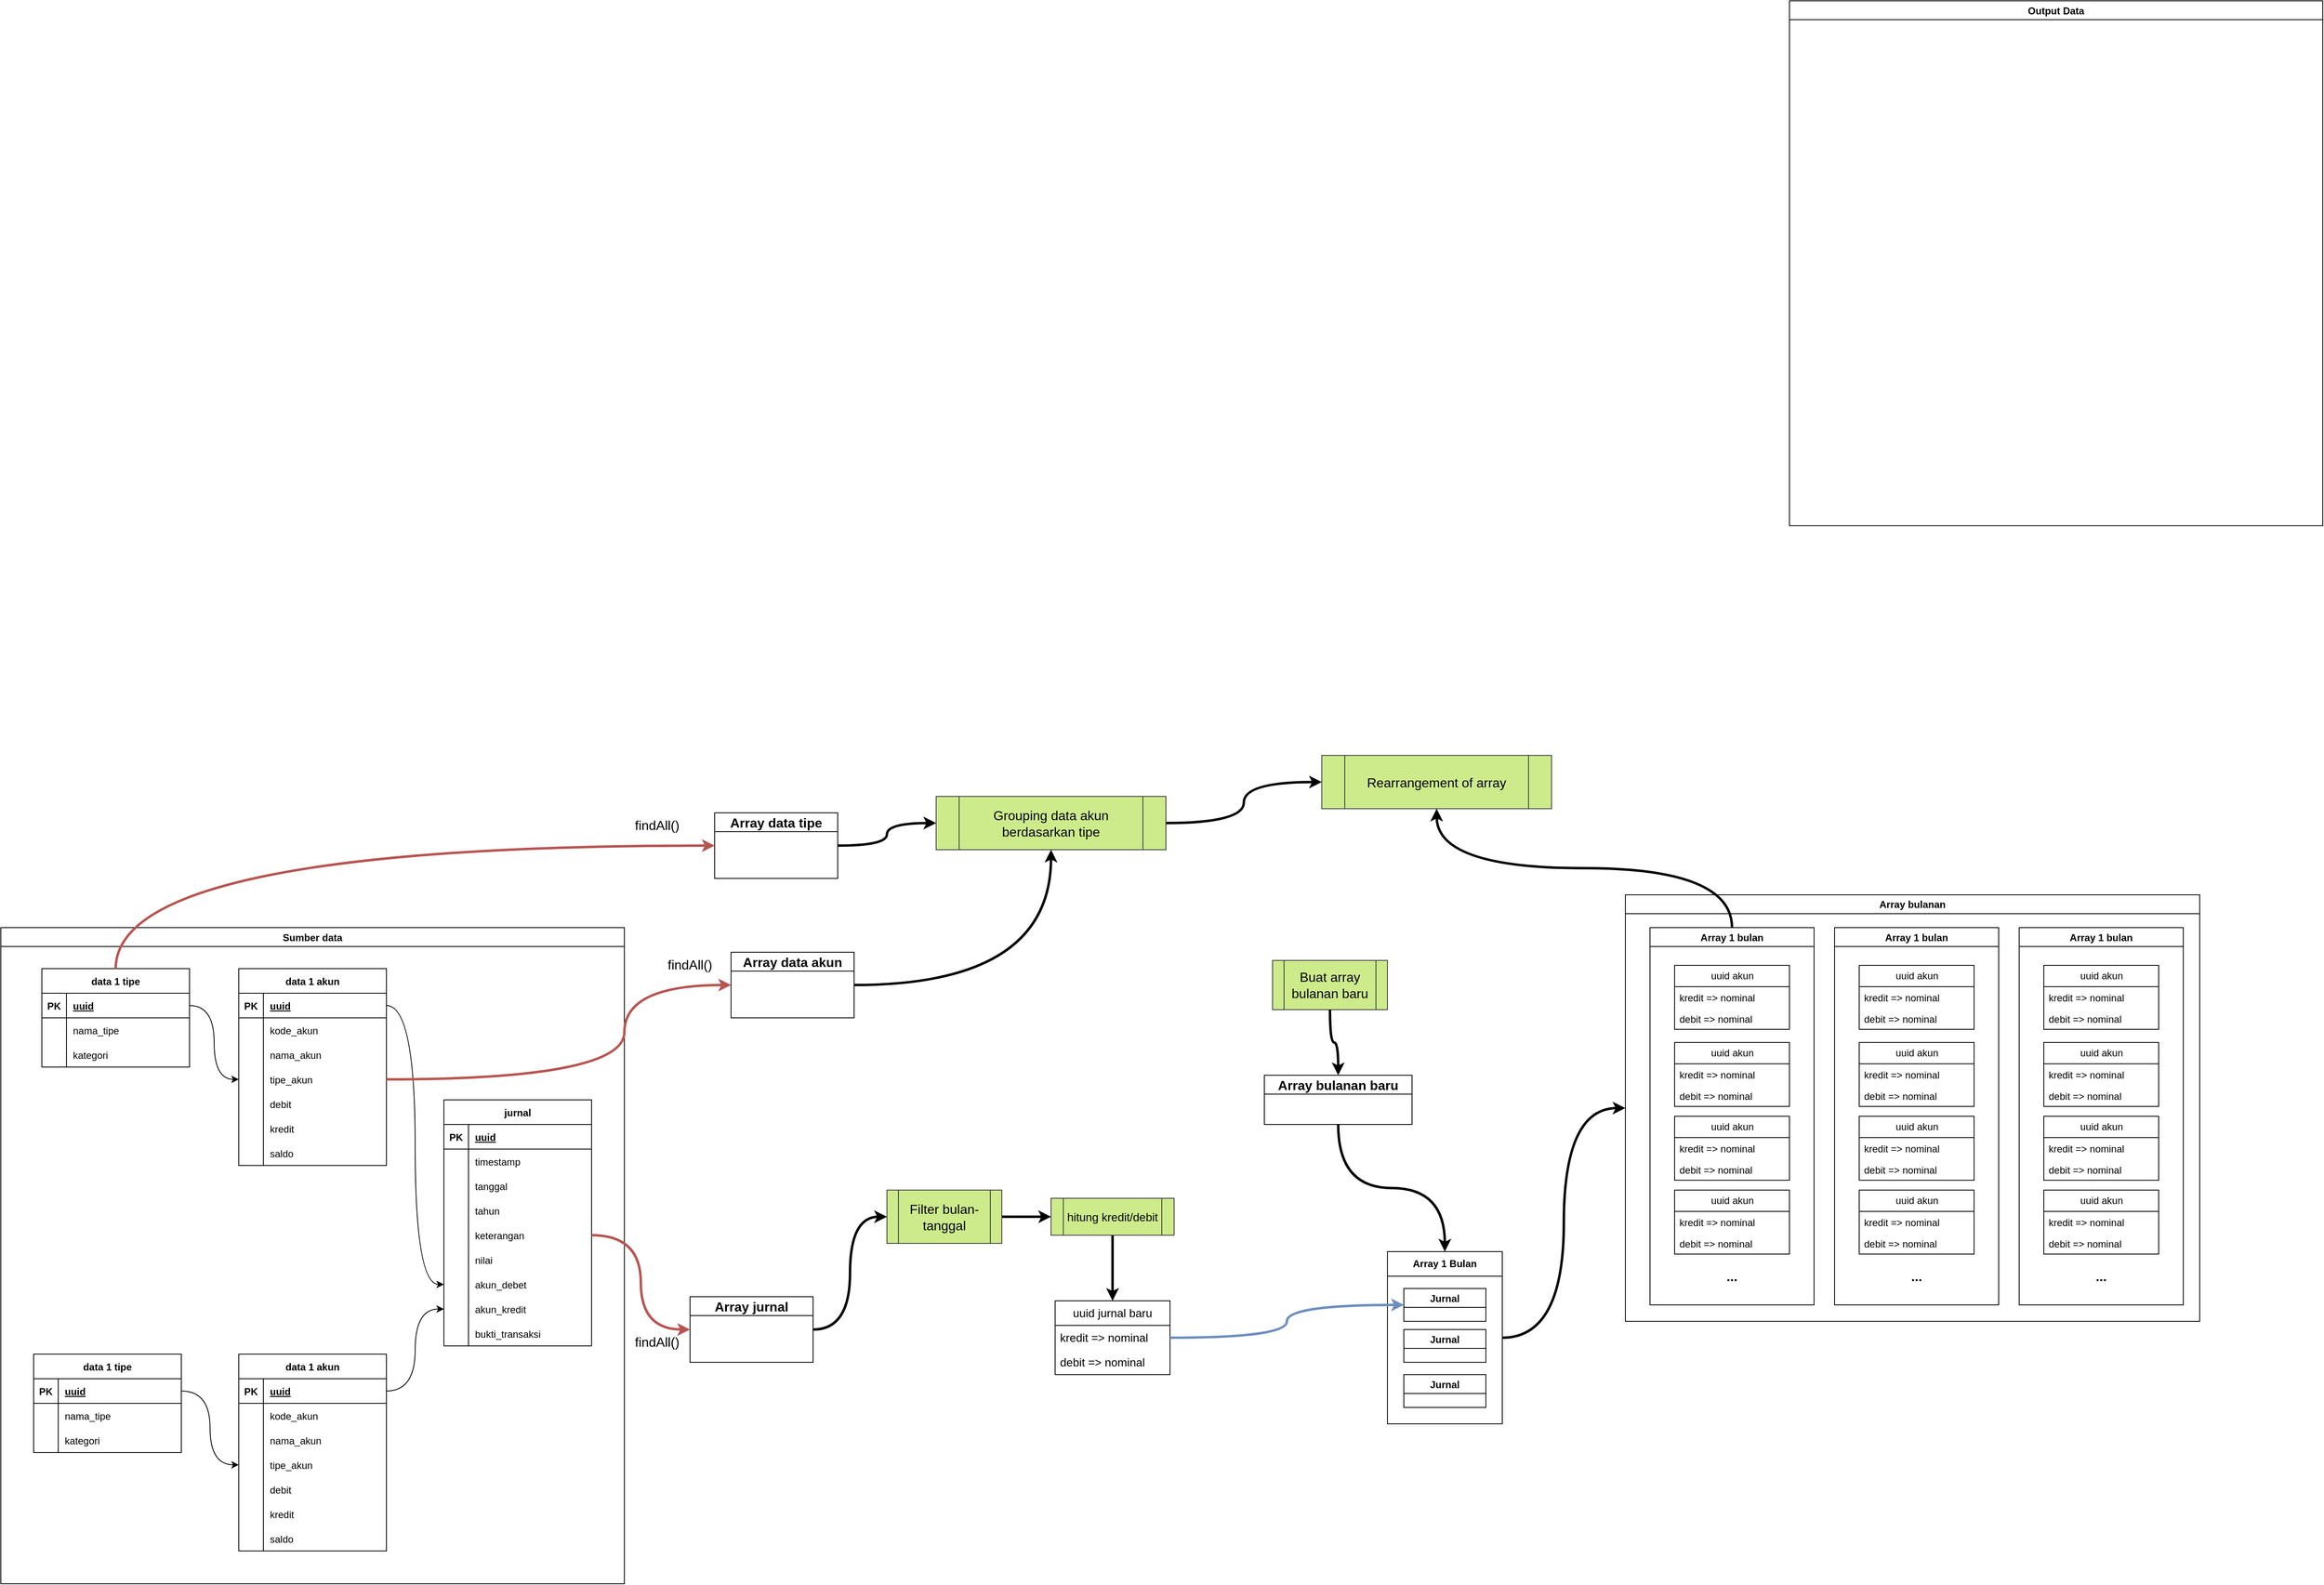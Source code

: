 <mxfile version="20.8.10" type="device"><diagram name="Page-1" id="9f46799a-70d6-7492-0946-bef42562c5a5"><mxGraphModel dx="2273" dy="2493" grid="1" gridSize="10" guides="1" tooltips="1" connect="1" arrows="1" fold="1" page="1" pageScale="1" pageWidth="1100" pageHeight="850" background="none" math="0" shadow="0"><root><mxCell id="0"/><mxCell id="1" parent="0"/><mxCell id="qWIvvmxzfyNrBOVGK8UX-236" value="Array 1 bulan" style="swimlane;" parent="1" vertex="1"><mxGeometry x="1050" y="-420" width="200" height="460" as="geometry"/></mxCell><mxCell id="qWIvvmxzfyNrBOVGK8UX-232" value="uuid akun" style="swimlane;fontStyle=0;childLayout=stackLayout;horizontal=1;startSize=26;fillColor=none;horizontalStack=0;resizeParent=1;resizeParentMax=0;resizeLast=0;collapsible=1;marginBottom=0;html=1;" parent="qWIvvmxzfyNrBOVGK8UX-236" vertex="1"><mxGeometry x="30" y="46" width="140" height="78" as="geometry"/></mxCell><mxCell id="qWIvvmxzfyNrBOVGK8UX-233" value="kredit =&amp;gt; nominal" style="text;strokeColor=none;fillColor=none;align=left;verticalAlign=top;spacingLeft=4;spacingRight=4;overflow=hidden;rotatable=0;points=[[0,0.5],[1,0.5]];portConstraint=eastwest;whiteSpace=wrap;html=1;" parent="qWIvvmxzfyNrBOVGK8UX-232" vertex="1"><mxGeometry y="26" width="140" height="26" as="geometry"/></mxCell><mxCell id="qWIvvmxzfyNrBOVGK8UX-234" value="debit =&amp;gt; nominal" style="text;strokeColor=none;fillColor=none;align=left;verticalAlign=top;spacingLeft=4;spacingRight=4;overflow=hidden;rotatable=0;points=[[0,0.5],[1,0.5]];portConstraint=eastwest;whiteSpace=wrap;html=1;" parent="qWIvvmxzfyNrBOVGK8UX-232" vertex="1"><mxGeometry y="52" width="140" height="26" as="geometry"/></mxCell><mxCell id="qWIvvmxzfyNrBOVGK8UX-237" value="uuid akun" style="swimlane;fontStyle=0;childLayout=stackLayout;horizontal=1;startSize=26;fillColor=none;horizontalStack=0;resizeParent=1;resizeParentMax=0;resizeLast=0;collapsible=1;marginBottom=0;html=1;" parent="qWIvvmxzfyNrBOVGK8UX-236" vertex="1"><mxGeometry x="30" y="140" width="140" height="78" as="geometry"/></mxCell><mxCell id="qWIvvmxzfyNrBOVGK8UX-238" value="kredit =&amp;gt; nominal" style="text;strokeColor=none;fillColor=none;align=left;verticalAlign=top;spacingLeft=4;spacingRight=4;overflow=hidden;rotatable=0;points=[[0,0.5],[1,0.5]];portConstraint=eastwest;whiteSpace=wrap;html=1;" parent="qWIvvmxzfyNrBOVGK8UX-237" vertex="1"><mxGeometry y="26" width="140" height="26" as="geometry"/></mxCell><mxCell id="qWIvvmxzfyNrBOVGK8UX-239" value="debit =&amp;gt; nominal" style="text;strokeColor=none;fillColor=none;align=left;verticalAlign=top;spacingLeft=4;spacingRight=4;overflow=hidden;rotatable=0;points=[[0,0.5],[1,0.5]];portConstraint=eastwest;whiteSpace=wrap;html=1;" parent="qWIvvmxzfyNrBOVGK8UX-237" vertex="1"><mxGeometry y="52" width="140" height="26" as="geometry"/></mxCell><mxCell id="qWIvvmxzfyNrBOVGK8UX-240" value="uuid akun" style="swimlane;fontStyle=0;childLayout=stackLayout;horizontal=1;startSize=26;fillColor=none;horizontalStack=0;resizeParent=1;resizeParentMax=0;resizeLast=0;collapsible=1;marginBottom=0;html=1;" parent="qWIvvmxzfyNrBOVGK8UX-236" vertex="1"><mxGeometry x="30" y="230" width="140" height="78" as="geometry"/></mxCell><mxCell id="qWIvvmxzfyNrBOVGK8UX-241" value="kredit =&amp;gt; nominal" style="text;strokeColor=none;fillColor=none;align=left;verticalAlign=top;spacingLeft=4;spacingRight=4;overflow=hidden;rotatable=0;points=[[0,0.5],[1,0.5]];portConstraint=eastwest;whiteSpace=wrap;html=1;" parent="qWIvvmxzfyNrBOVGK8UX-240" vertex="1"><mxGeometry y="26" width="140" height="26" as="geometry"/></mxCell><mxCell id="qWIvvmxzfyNrBOVGK8UX-242" value="debit =&amp;gt; nominal" style="text;strokeColor=none;fillColor=none;align=left;verticalAlign=top;spacingLeft=4;spacingRight=4;overflow=hidden;rotatable=0;points=[[0,0.5],[1,0.5]];portConstraint=eastwest;whiteSpace=wrap;html=1;" parent="qWIvvmxzfyNrBOVGK8UX-240" vertex="1"><mxGeometry y="52" width="140" height="26" as="geometry"/></mxCell><mxCell id="qWIvvmxzfyNrBOVGK8UX-243" value="uuid akun" style="swimlane;fontStyle=0;childLayout=stackLayout;horizontal=1;startSize=26;fillColor=none;horizontalStack=0;resizeParent=1;resizeParentMax=0;resizeLast=0;collapsible=1;marginBottom=0;html=1;" parent="qWIvvmxzfyNrBOVGK8UX-236" vertex="1"><mxGeometry x="30" y="320" width="140" height="78" as="geometry"/></mxCell><mxCell id="qWIvvmxzfyNrBOVGK8UX-244" value="kredit =&amp;gt; nominal" style="text;strokeColor=none;fillColor=none;align=left;verticalAlign=top;spacingLeft=4;spacingRight=4;overflow=hidden;rotatable=0;points=[[0,0.5],[1,0.5]];portConstraint=eastwest;whiteSpace=wrap;html=1;" parent="qWIvvmxzfyNrBOVGK8UX-243" vertex="1"><mxGeometry y="26" width="140" height="26" as="geometry"/></mxCell><mxCell id="qWIvvmxzfyNrBOVGK8UX-245" value="debit =&amp;gt; nominal" style="text;strokeColor=none;fillColor=none;align=left;verticalAlign=top;spacingLeft=4;spacingRight=4;overflow=hidden;rotatable=0;points=[[0,0.5],[1,0.5]];portConstraint=eastwest;whiteSpace=wrap;html=1;" parent="qWIvvmxzfyNrBOVGK8UX-243" vertex="1"><mxGeometry y="52" width="140" height="26" as="geometry"/></mxCell><mxCell id="KUeOn7ZErBru0Qc2MvRN-8" value="..." style="text;html=1;strokeColor=none;fillColor=none;align=center;verticalAlign=middle;whiteSpace=wrap;rounded=0;fontStyle=1;fontSize=16;" parent="qWIvvmxzfyNrBOVGK8UX-236" vertex="1"><mxGeometry x="70" y="410" width="60" height="30" as="geometry"/></mxCell><mxCell id="KUeOn7ZErBru0Qc2MvRN-2" value="Sumber data" style="swimlane;" parent="1" vertex="1"><mxGeometry x="-960" y="-420" width="760" height="800" as="geometry"/></mxCell><mxCell id="qWIvvmxzfyNrBOVGK8UX-8" value="data 1 akun" style="shape=table;startSize=30;container=1;collapsible=1;childLayout=tableLayout;fixedRows=1;rowLines=0;fontStyle=1;align=center;resizeLast=1;" parent="KUeOn7ZErBru0Qc2MvRN-2" vertex="1"><mxGeometry x="290" y="50" width="180" height="240" as="geometry"><mxRectangle x="300" y="40" width="110" height="30" as="alternateBounds"/></mxGeometry></mxCell><mxCell id="qWIvvmxzfyNrBOVGK8UX-9" value="" style="shape=tableRow;horizontal=0;startSize=0;swimlaneHead=0;swimlaneBody=0;fillColor=none;collapsible=0;dropTarget=0;points=[[0,0.5],[1,0.5]];portConstraint=eastwest;top=0;left=0;right=0;bottom=1;" parent="qWIvvmxzfyNrBOVGK8UX-8" vertex="1"><mxGeometry y="30" width="180" height="30" as="geometry"/></mxCell><mxCell id="qWIvvmxzfyNrBOVGK8UX-10" value="PK" style="shape=partialRectangle;connectable=0;fillColor=none;top=0;left=0;bottom=0;right=0;fontStyle=1;overflow=hidden;" parent="qWIvvmxzfyNrBOVGK8UX-9" vertex="1"><mxGeometry width="30" height="30" as="geometry"><mxRectangle width="30" height="30" as="alternateBounds"/></mxGeometry></mxCell><mxCell id="qWIvvmxzfyNrBOVGK8UX-11" value="uuid" style="shape=partialRectangle;connectable=0;fillColor=none;top=0;left=0;bottom=0;right=0;align=left;spacingLeft=6;fontStyle=5;overflow=hidden;" parent="qWIvvmxzfyNrBOVGK8UX-9" vertex="1"><mxGeometry x="30" width="150" height="30" as="geometry"><mxRectangle width="150" height="30" as="alternateBounds"/></mxGeometry></mxCell><mxCell id="qWIvvmxzfyNrBOVGK8UX-12" value="" style="shape=tableRow;horizontal=0;startSize=0;swimlaneHead=0;swimlaneBody=0;fillColor=none;collapsible=0;dropTarget=0;points=[[0,0.5],[1,0.5]];portConstraint=eastwest;top=0;left=0;right=0;bottom=0;" parent="qWIvvmxzfyNrBOVGK8UX-8" vertex="1"><mxGeometry y="60" width="180" height="30" as="geometry"/></mxCell><mxCell id="qWIvvmxzfyNrBOVGK8UX-13" value="" style="shape=partialRectangle;connectable=0;fillColor=none;top=0;left=0;bottom=0;right=0;editable=1;overflow=hidden;" parent="qWIvvmxzfyNrBOVGK8UX-12" vertex="1"><mxGeometry width="30" height="30" as="geometry"><mxRectangle width="30" height="30" as="alternateBounds"/></mxGeometry></mxCell><mxCell id="qWIvvmxzfyNrBOVGK8UX-14" value="kode_akun" style="shape=partialRectangle;connectable=0;fillColor=none;top=0;left=0;bottom=0;right=0;align=left;spacingLeft=6;overflow=hidden;" parent="qWIvvmxzfyNrBOVGK8UX-12" vertex="1"><mxGeometry x="30" width="150" height="30" as="geometry"><mxRectangle width="150" height="30" as="alternateBounds"/></mxGeometry></mxCell><mxCell id="qWIvvmxzfyNrBOVGK8UX-15" value="" style="shape=tableRow;horizontal=0;startSize=0;swimlaneHead=0;swimlaneBody=0;fillColor=none;collapsible=0;dropTarget=0;points=[[0,0.5],[1,0.5]];portConstraint=eastwest;top=0;left=0;right=0;bottom=0;" parent="qWIvvmxzfyNrBOVGK8UX-8" vertex="1"><mxGeometry y="90" width="180" height="30" as="geometry"/></mxCell><mxCell id="qWIvvmxzfyNrBOVGK8UX-16" value="" style="shape=partialRectangle;connectable=0;fillColor=none;top=0;left=0;bottom=0;right=0;editable=1;overflow=hidden;" parent="qWIvvmxzfyNrBOVGK8UX-15" vertex="1"><mxGeometry width="30" height="30" as="geometry"><mxRectangle width="30" height="30" as="alternateBounds"/></mxGeometry></mxCell><mxCell id="qWIvvmxzfyNrBOVGK8UX-17" value="nama_akun" style="shape=partialRectangle;connectable=0;fillColor=none;top=0;left=0;bottom=0;right=0;align=left;spacingLeft=6;overflow=hidden;" parent="qWIvvmxzfyNrBOVGK8UX-15" vertex="1"><mxGeometry x="30" width="150" height="30" as="geometry"><mxRectangle width="150" height="30" as="alternateBounds"/></mxGeometry></mxCell><mxCell id="qWIvvmxzfyNrBOVGK8UX-18" value="" style="shape=tableRow;horizontal=0;startSize=0;swimlaneHead=0;swimlaneBody=0;fillColor=none;collapsible=0;dropTarget=0;points=[[0,0.5],[1,0.5]];portConstraint=eastwest;top=0;left=0;right=0;bottom=0;" parent="qWIvvmxzfyNrBOVGK8UX-8" vertex="1"><mxGeometry y="120" width="180" height="30" as="geometry"/></mxCell><mxCell id="qWIvvmxzfyNrBOVGK8UX-19" value="" style="shape=partialRectangle;connectable=0;fillColor=none;top=0;left=0;bottom=0;right=0;editable=1;overflow=hidden;" parent="qWIvvmxzfyNrBOVGK8UX-18" vertex="1"><mxGeometry width="30" height="30" as="geometry"><mxRectangle width="30" height="30" as="alternateBounds"/></mxGeometry></mxCell><mxCell id="qWIvvmxzfyNrBOVGK8UX-20" value="tipe_akun" style="shape=partialRectangle;connectable=0;fillColor=none;top=0;left=0;bottom=0;right=0;align=left;spacingLeft=6;overflow=hidden;" parent="qWIvvmxzfyNrBOVGK8UX-18" vertex="1"><mxGeometry x="30" width="150" height="30" as="geometry"><mxRectangle width="150" height="30" as="alternateBounds"/></mxGeometry></mxCell><mxCell id="qWIvvmxzfyNrBOVGK8UX-21" style="shape=tableRow;horizontal=0;startSize=0;swimlaneHead=0;swimlaneBody=0;fillColor=none;collapsible=0;dropTarget=0;points=[[0,0.5],[1,0.5]];portConstraint=eastwest;top=0;left=0;right=0;bottom=0;" parent="qWIvvmxzfyNrBOVGK8UX-8" vertex="1"><mxGeometry y="150" width="180" height="30" as="geometry"/></mxCell><mxCell id="qWIvvmxzfyNrBOVGK8UX-22" style="shape=partialRectangle;connectable=0;fillColor=none;top=0;left=0;bottom=0;right=0;editable=1;overflow=hidden;" parent="qWIvvmxzfyNrBOVGK8UX-21" vertex="1"><mxGeometry width="30" height="30" as="geometry"><mxRectangle width="30" height="30" as="alternateBounds"/></mxGeometry></mxCell><mxCell id="qWIvvmxzfyNrBOVGK8UX-23" value="debit" style="shape=partialRectangle;connectable=0;fillColor=none;top=0;left=0;bottom=0;right=0;align=left;spacingLeft=6;overflow=hidden;" parent="qWIvvmxzfyNrBOVGK8UX-21" vertex="1"><mxGeometry x="30" width="150" height="30" as="geometry"><mxRectangle width="150" height="30" as="alternateBounds"/></mxGeometry></mxCell><mxCell id="qWIvvmxzfyNrBOVGK8UX-24" style="shape=tableRow;horizontal=0;startSize=0;swimlaneHead=0;swimlaneBody=0;fillColor=none;collapsible=0;dropTarget=0;points=[[0,0.5],[1,0.5]];portConstraint=eastwest;top=0;left=0;right=0;bottom=0;" parent="qWIvvmxzfyNrBOVGK8UX-8" vertex="1"><mxGeometry y="180" width="180" height="30" as="geometry"/></mxCell><mxCell id="qWIvvmxzfyNrBOVGK8UX-25" style="shape=partialRectangle;connectable=0;fillColor=none;top=0;left=0;bottom=0;right=0;editable=1;overflow=hidden;" parent="qWIvvmxzfyNrBOVGK8UX-24" vertex="1"><mxGeometry width="30" height="30" as="geometry"><mxRectangle width="30" height="30" as="alternateBounds"/></mxGeometry></mxCell><mxCell id="qWIvvmxzfyNrBOVGK8UX-26" value="kredit" style="shape=partialRectangle;connectable=0;fillColor=none;top=0;left=0;bottom=0;right=0;align=left;spacingLeft=6;overflow=hidden;" parent="qWIvvmxzfyNrBOVGK8UX-24" vertex="1"><mxGeometry x="30" width="150" height="30" as="geometry"><mxRectangle width="150" height="30" as="alternateBounds"/></mxGeometry></mxCell><mxCell id="qWIvvmxzfyNrBOVGK8UX-27" style="shape=tableRow;horizontal=0;startSize=0;swimlaneHead=0;swimlaneBody=0;fillColor=none;collapsible=0;dropTarget=0;points=[[0,0.5],[1,0.5]];portConstraint=eastwest;top=0;left=0;right=0;bottom=0;" parent="qWIvvmxzfyNrBOVGK8UX-8" vertex="1"><mxGeometry y="210" width="180" height="30" as="geometry"/></mxCell><mxCell id="qWIvvmxzfyNrBOVGK8UX-28" style="shape=partialRectangle;connectable=0;fillColor=none;top=0;left=0;bottom=0;right=0;editable=1;overflow=hidden;" parent="qWIvvmxzfyNrBOVGK8UX-27" vertex="1"><mxGeometry width="30" height="30" as="geometry"><mxRectangle width="30" height="30" as="alternateBounds"/></mxGeometry></mxCell><mxCell id="qWIvvmxzfyNrBOVGK8UX-29" value="saldo" style="shape=partialRectangle;connectable=0;fillColor=none;top=0;left=0;bottom=0;right=0;align=left;spacingLeft=6;overflow=hidden;" parent="qWIvvmxzfyNrBOVGK8UX-27" vertex="1"><mxGeometry x="30" width="150" height="30" as="geometry"><mxRectangle width="150" height="30" as="alternateBounds"/></mxGeometry></mxCell><mxCell id="qWIvvmxzfyNrBOVGK8UX-59" value="" style="endArrow=classic;html=1;rounded=0;edgeStyle=orthogonalEdgeStyle;exitX=1;exitY=0.5;exitDx=0;exitDy=0;curved=1;" parent="KUeOn7ZErBru0Qc2MvRN-2" source="qWIvvmxzfyNrBOVGK8UX-34" target="qWIvvmxzfyNrBOVGK8UX-18" edge="1"><mxGeometry width="50" height="50" relative="1" as="geometry"><mxPoint x="390" y="190" as="sourcePoint"/><mxPoint x="440" y="140" as="targetPoint"/></mxGeometry></mxCell><mxCell id="qWIvvmxzfyNrBOVGK8UX-88" value="" style="endArrow=classic;html=1;rounded=0;exitX=1;exitY=0.5;exitDx=0;exitDy=0;entryX=0;entryY=0.5;entryDx=0;entryDy=0;edgeStyle=orthogonalEdgeStyle;curved=1;" parent="KUeOn7ZErBru0Qc2MvRN-2" source="qWIvvmxzfyNrBOVGK8UX-9" target="qWIvvmxzfyNrBOVGK8UX-79" edge="1"><mxGeometry width="50" height="50" relative="1" as="geometry"><mxPoint x="390" y="240" as="sourcePoint"/><mxPoint x="440" y="190" as="targetPoint"/></mxGeometry></mxCell><mxCell id="qWIvvmxzfyNrBOVGK8UX-91" value="data 1 akun" style="shape=table;startSize=30;container=1;collapsible=1;childLayout=tableLayout;fixedRows=1;rowLines=0;fontStyle=1;align=center;resizeLast=1;" parent="KUeOn7ZErBru0Qc2MvRN-2" vertex="1"><mxGeometry x="290" y="520" width="180" height="240" as="geometry"><mxRectangle x="300" y="305" width="110" height="30" as="alternateBounds"/></mxGeometry></mxCell><mxCell id="qWIvvmxzfyNrBOVGK8UX-92" value="" style="shape=tableRow;horizontal=0;startSize=0;swimlaneHead=0;swimlaneBody=0;fillColor=none;collapsible=0;dropTarget=0;points=[[0,0.5],[1,0.5]];portConstraint=eastwest;top=0;left=0;right=0;bottom=1;" parent="qWIvvmxzfyNrBOVGK8UX-91" vertex="1"><mxGeometry y="30" width="180" height="30" as="geometry"/></mxCell><mxCell id="qWIvvmxzfyNrBOVGK8UX-93" value="PK" style="shape=partialRectangle;connectable=0;fillColor=none;top=0;left=0;bottom=0;right=0;fontStyle=1;overflow=hidden;" parent="qWIvvmxzfyNrBOVGK8UX-92" vertex="1"><mxGeometry width="30" height="30" as="geometry"><mxRectangle width="30" height="30" as="alternateBounds"/></mxGeometry></mxCell><mxCell id="qWIvvmxzfyNrBOVGK8UX-94" value="uuid" style="shape=partialRectangle;connectable=0;fillColor=none;top=0;left=0;bottom=0;right=0;align=left;spacingLeft=6;fontStyle=5;overflow=hidden;" parent="qWIvvmxzfyNrBOVGK8UX-92" vertex="1"><mxGeometry x="30" width="150" height="30" as="geometry"><mxRectangle width="150" height="30" as="alternateBounds"/></mxGeometry></mxCell><mxCell id="qWIvvmxzfyNrBOVGK8UX-95" value="" style="shape=tableRow;horizontal=0;startSize=0;swimlaneHead=0;swimlaneBody=0;fillColor=none;collapsible=0;dropTarget=0;points=[[0,0.5],[1,0.5]];portConstraint=eastwest;top=0;left=0;right=0;bottom=0;" parent="qWIvvmxzfyNrBOVGK8UX-91" vertex="1"><mxGeometry y="60" width="180" height="30" as="geometry"/></mxCell><mxCell id="qWIvvmxzfyNrBOVGK8UX-96" value="" style="shape=partialRectangle;connectable=0;fillColor=none;top=0;left=0;bottom=0;right=0;editable=1;overflow=hidden;" parent="qWIvvmxzfyNrBOVGK8UX-95" vertex="1"><mxGeometry width="30" height="30" as="geometry"><mxRectangle width="30" height="30" as="alternateBounds"/></mxGeometry></mxCell><mxCell id="qWIvvmxzfyNrBOVGK8UX-97" value="kode_akun" style="shape=partialRectangle;connectable=0;fillColor=none;top=0;left=0;bottom=0;right=0;align=left;spacingLeft=6;overflow=hidden;" parent="qWIvvmxzfyNrBOVGK8UX-95" vertex="1"><mxGeometry x="30" width="150" height="30" as="geometry"><mxRectangle width="150" height="30" as="alternateBounds"/></mxGeometry></mxCell><mxCell id="qWIvvmxzfyNrBOVGK8UX-98" value="" style="shape=tableRow;horizontal=0;startSize=0;swimlaneHead=0;swimlaneBody=0;fillColor=none;collapsible=0;dropTarget=0;points=[[0,0.5],[1,0.5]];portConstraint=eastwest;top=0;left=0;right=0;bottom=0;" parent="qWIvvmxzfyNrBOVGK8UX-91" vertex="1"><mxGeometry y="90" width="180" height="30" as="geometry"/></mxCell><mxCell id="qWIvvmxzfyNrBOVGK8UX-99" value="" style="shape=partialRectangle;connectable=0;fillColor=none;top=0;left=0;bottom=0;right=0;editable=1;overflow=hidden;" parent="qWIvvmxzfyNrBOVGK8UX-98" vertex="1"><mxGeometry width="30" height="30" as="geometry"><mxRectangle width="30" height="30" as="alternateBounds"/></mxGeometry></mxCell><mxCell id="qWIvvmxzfyNrBOVGK8UX-100" value="nama_akun" style="shape=partialRectangle;connectable=0;fillColor=none;top=0;left=0;bottom=0;right=0;align=left;spacingLeft=6;overflow=hidden;" parent="qWIvvmxzfyNrBOVGK8UX-98" vertex="1"><mxGeometry x="30" width="150" height="30" as="geometry"><mxRectangle width="150" height="30" as="alternateBounds"/></mxGeometry></mxCell><mxCell id="qWIvvmxzfyNrBOVGK8UX-101" value="" style="shape=tableRow;horizontal=0;startSize=0;swimlaneHead=0;swimlaneBody=0;fillColor=none;collapsible=0;dropTarget=0;points=[[0,0.5],[1,0.5]];portConstraint=eastwest;top=0;left=0;right=0;bottom=0;" parent="qWIvvmxzfyNrBOVGK8UX-91" vertex="1"><mxGeometry y="120" width="180" height="30" as="geometry"/></mxCell><mxCell id="qWIvvmxzfyNrBOVGK8UX-102" value="" style="shape=partialRectangle;connectable=0;fillColor=none;top=0;left=0;bottom=0;right=0;editable=1;overflow=hidden;" parent="qWIvvmxzfyNrBOVGK8UX-101" vertex="1"><mxGeometry width="30" height="30" as="geometry"><mxRectangle width="30" height="30" as="alternateBounds"/></mxGeometry></mxCell><mxCell id="qWIvvmxzfyNrBOVGK8UX-103" value="tipe_akun" style="shape=partialRectangle;connectable=0;fillColor=none;top=0;left=0;bottom=0;right=0;align=left;spacingLeft=6;overflow=hidden;" parent="qWIvvmxzfyNrBOVGK8UX-101" vertex="1"><mxGeometry x="30" width="150" height="30" as="geometry"><mxRectangle width="150" height="30" as="alternateBounds"/></mxGeometry></mxCell><mxCell id="qWIvvmxzfyNrBOVGK8UX-104" style="shape=tableRow;horizontal=0;startSize=0;swimlaneHead=0;swimlaneBody=0;fillColor=none;collapsible=0;dropTarget=0;points=[[0,0.5],[1,0.5]];portConstraint=eastwest;top=0;left=0;right=0;bottom=0;" parent="qWIvvmxzfyNrBOVGK8UX-91" vertex="1"><mxGeometry y="150" width="180" height="30" as="geometry"/></mxCell><mxCell id="qWIvvmxzfyNrBOVGK8UX-105" style="shape=partialRectangle;connectable=0;fillColor=none;top=0;left=0;bottom=0;right=0;editable=1;overflow=hidden;" parent="qWIvvmxzfyNrBOVGK8UX-104" vertex="1"><mxGeometry width="30" height="30" as="geometry"><mxRectangle width="30" height="30" as="alternateBounds"/></mxGeometry></mxCell><mxCell id="qWIvvmxzfyNrBOVGK8UX-106" value="debit" style="shape=partialRectangle;connectable=0;fillColor=none;top=0;left=0;bottom=0;right=0;align=left;spacingLeft=6;overflow=hidden;" parent="qWIvvmxzfyNrBOVGK8UX-104" vertex="1"><mxGeometry x="30" width="150" height="30" as="geometry"><mxRectangle width="150" height="30" as="alternateBounds"/></mxGeometry></mxCell><mxCell id="qWIvvmxzfyNrBOVGK8UX-107" style="shape=tableRow;horizontal=0;startSize=0;swimlaneHead=0;swimlaneBody=0;fillColor=none;collapsible=0;dropTarget=0;points=[[0,0.5],[1,0.5]];portConstraint=eastwest;top=0;left=0;right=0;bottom=0;" parent="qWIvvmxzfyNrBOVGK8UX-91" vertex="1"><mxGeometry y="180" width="180" height="30" as="geometry"/></mxCell><mxCell id="qWIvvmxzfyNrBOVGK8UX-108" style="shape=partialRectangle;connectable=0;fillColor=none;top=0;left=0;bottom=0;right=0;editable=1;overflow=hidden;" parent="qWIvvmxzfyNrBOVGK8UX-107" vertex="1"><mxGeometry width="30" height="30" as="geometry"><mxRectangle width="30" height="30" as="alternateBounds"/></mxGeometry></mxCell><mxCell id="qWIvvmxzfyNrBOVGK8UX-109" value="kredit" style="shape=partialRectangle;connectable=0;fillColor=none;top=0;left=0;bottom=0;right=0;align=left;spacingLeft=6;overflow=hidden;" parent="qWIvvmxzfyNrBOVGK8UX-107" vertex="1"><mxGeometry x="30" width="150" height="30" as="geometry"><mxRectangle width="150" height="30" as="alternateBounds"/></mxGeometry></mxCell><mxCell id="qWIvvmxzfyNrBOVGK8UX-110" style="shape=tableRow;horizontal=0;startSize=0;swimlaneHead=0;swimlaneBody=0;fillColor=none;collapsible=0;dropTarget=0;points=[[0,0.5],[1,0.5]];portConstraint=eastwest;top=0;left=0;right=0;bottom=0;" parent="qWIvvmxzfyNrBOVGK8UX-91" vertex="1"><mxGeometry y="210" width="180" height="30" as="geometry"/></mxCell><mxCell id="qWIvvmxzfyNrBOVGK8UX-111" style="shape=partialRectangle;connectable=0;fillColor=none;top=0;left=0;bottom=0;right=0;editable=1;overflow=hidden;" parent="qWIvvmxzfyNrBOVGK8UX-110" vertex="1"><mxGeometry width="30" height="30" as="geometry"><mxRectangle width="30" height="30" as="alternateBounds"/></mxGeometry></mxCell><mxCell id="qWIvvmxzfyNrBOVGK8UX-112" value="saldo" style="shape=partialRectangle;connectable=0;fillColor=none;top=0;left=0;bottom=0;right=0;align=left;spacingLeft=6;overflow=hidden;" parent="qWIvvmxzfyNrBOVGK8UX-110" vertex="1"><mxGeometry x="30" width="150" height="30" as="geometry"><mxRectangle width="150" height="30" as="alternateBounds"/></mxGeometry></mxCell><mxCell id="qWIvvmxzfyNrBOVGK8UX-114" value="data 1 tipe" style="shape=table;startSize=30;container=1;collapsible=1;childLayout=tableLayout;fixedRows=1;rowLines=0;fontStyle=1;align=center;resizeLast=1;" parent="KUeOn7ZErBru0Qc2MvRN-2" vertex="1"><mxGeometry x="40" y="520" width="180" height="120" as="geometry"><mxRectangle x="60" y="305" width="100" height="30" as="alternateBounds"/></mxGeometry></mxCell><mxCell id="qWIvvmxzfyNrBOVGK8UX-115" value="" style="shape=tableRow;horizontal=0;startSize=0;swimlaneHead=0;swimlaneBody=0;fillColor=none;collapsible=0;dropTarget=0;points=[[0,0.5],[1,0.5]];portConstraint=eastwest;top=0;left=0;right=0;bottom=1;" parent="qWIvvmxzfyNrBOVGK8UX-114" vertex="1"><mxGeometry y="30" width="180" height="30" as="geometry"/></mxCell><mxCell id="qWIvvmxzfyNrBOVGK8UX-116" value="PK" style="shape=partialRectangle;connectable=0;fillColor=none;top=0;left=0;bottom=0;right=0;fontStyle=1;overflow=hidden;" parent="qWIvvmxzfyNrBOVGK8UX-115" vertex="1"><mxGeometry width="30" height="30" as="geometry"><mxRectangle width="30" height="30" as="alternateBounds"/></mxGeometry></mxCell><mxCell id="qWIvvmxzfyNrBOVGK8UX-117" value="uuid" style="shape=partialRectangle;connectable=0;fillColor=none;top=0;left=0;bottom=0;right=0;align=left;spacingLeft=6;fontStyle=5;overflow=hidden;" parent="qWIvvmxzfyNrBOVGK8UX-115" vertex="1"><mxGeometry x="30" width="150" height="30" as="geometry"><mxRectangle width="150" height="30" as="alternateBounds"/></mxGeometry></mxCell><mxCell id="qWIvvmxzfyNrBOVGK8UX-118" value="" style="shape=tableRow;horizontal=0;startSize=0;swimlaneHead=0;swimlaneBody=0;fillColor=none;collapsible=0;dropTarget=0;points=[[0,0.5],[1,0.5]];portConstraint=eastwest;top=0;left=0;right=0;bottom=0;" parent="qWIvvmxzfyNrBOVGK8UX-114" vertex="1"><mxGeometry y="60" width="180" height="30" as="geometry"/></mxCell><mxCell id="qWIvvmxzfyNrBOVGK8UX-119" value="" style="shape=partialRectangle;connectable=0;fillColor=none;top=0;left=0;bottom=0;right=0;editable=1;overflow=hidden;" parent="qWIvvmxzfyNrBOVGK8UX-118" vertex="1"><mxGeometry width="30" height="30" as="geometry"><mxRectangle width="30" height="30" as="alternateBounds"/></mxGeometry></mxCell><mxCell id="qWIvvmxzfyNrBOVGK8UX-120" value="nama_tipe" style="shape=partialRectangle;connectable=0;fillColor=none;top=0;left=0;bottom=0;right=0;align=left;spacingLeft=6;overflow=hidden;" parent="qWIvvmxzfyNrBOVGK8UX-118" vertex="1"><mxGeometry x="30" width="150" height="30" as="geometry"><mxRectangle width="150" height="30" as="alternateBounds"/></mxGeometry></mxCell><mxCell id="qWIvvmxzfyNrBOVGK8UX-121" value="" style="shape=tableRow;horizontal=0;startSize=0;swimlaneHead=0;swimlaneBody=0;fillColor=none;collapsible=0;dropTarget=0;points=[[0,0.5],[1,0.5]];portConstraint=eastwest;top=0;left=0;right=0;bottom=0;" parent="qWIvvmxzfyNrBOVGK8UX-114" vertex="1"><mxGeometry y="90" width="180" height="30" as="geometry"/></mxCell><mxCell id="qWIvvmxzfyNrBOVGK8UX-122" value="" style="shape=partialRectangle;connectable=0;fillColor=none;top=0;left=0;bottom=0;right=0;editable=1;overflow=hidden;" parent="qWIvvmxzfyNrBOVGK8UX-121" vertex="1"><mxGeometry width="30" height="30" as="geometry"><mxRectangle width="30" height="30" as="alternateBounds"/></mxGeometry></mxCell><mxCell id="qWIvvmxzfyNrBOVGK8UX-123" value="kategori" style="shape=partialRectangle;connectable=0;fillColor=none;top=0;left=0;bottom=0;right=0;align=left;spacingLeft=6;overflow=hidden;" parent="qWIvvmxzfyNrBOVGK8UX-121" vertex="1"><mxGeometry x="30" width="150" height="30" as="geometry"><mxRectangle width="150" height="30" as="alternateBounds"/></mxGeometry></mxCell><mxCell id="qWIvvmxzfyNrBOVGK8UX-124" style="edgeStyle=orthogonalEdgeStyle;rounded=0;orthogonalLoop=1;jettySize=auto;html=1;exitX=1;exitY=0.5;exitDx=0;exitDy=0;curved=1;" parent="KUeOn7ZErBru0Qc2MvRN-2" source="qWIvvmxzfyNrBOVGK8UX-115" target="qWIvvmxzfyNrBOVGK8UX-101" edge="1"><mxGeometry relative="1" as="geometry"/></mxCell><mxCell id="qWIvvmxzfyNrBOVGK8UX-60" value="jurnal" style="shape=table;startSize=30;container=1;collapsible=1;childLayout=tableLayout;fixedRows=1;rowLines=0;fontStyle=1;align=center;resizeLast=1;" parent="KUeOn7ZErBru0Qc2MvRN-2" vertex="1"><mxGeometry x="540" y="210" width="180" height="300" as="geometry"><mxRectangle x="590" y="40" width="70" height="30" as="alternateBounds"/></mxGeometry></mxCell><mxCell id="qWIvvmxzfyNrBOVGK8UX-61" value="" style="shape=tableRow;horizontal=0;startSize=0;swimlaneHead=0;swimlaneBody=0;fillColor=none;collapsible=0;dropTarget=0;points=[[0,0.5],[1,0.5]];portConstraint=eastwest;top=0;left=0;right=0;bottom=1;" parent="qWIvvmxzfyNrBOVGK8UX-60" vertex="1"><mxGeometry y="30" width="180" height="30" as="geometry"/></mxCell><mxCell id="qWIvvmxzfyNrBOVGK8UX-62" value="PK" style="shape=partialRectangle;connectable=0;fillColor=none;top=0;left=0;bottom=0;right=0;fontStyle=1;overflow=hidden;" parent="qWIvvmxzfyNrBOVGK8UX-61" vertex="1"><mxGeometry width="30" height="30" as="geometry"><mxRectangle width="30" height="30" as="alternateBounds"/></mxGeometry></mxCell><mxCell id="qWIvvmxzfyNrBOVGK8UX-63" value="uuid" style="shape=partialRectangle;connectable=0;fillColor=none;top=0;left=0;bottom=0;right=0;align=left;spacingLeft=6;fontStyle=5;overflow=hidden;" parent="qWIvvmxzfyNrBOVGK8UX-61" vertex="1"><mxGeometry x="30" width="150" height="30" as="geometry"><mxRectangle width="150" height="30" as="alternateBounds"/></mxGeometry></mxCell><mxCell id="qWIvvmxzfyNrBOVGK8UX-64" value="" style="shape=tableRow;horizontal=0;startSize=0;swimlaneHead=0;swimlaneBody=0;fillColor=none;collapsible=0;dropTarget=0;points=[[0,0.5],[1,0.5]];portConstraint=eastwest;top=0;left=0;right=0;bottom=0;" parent="qWIvvmxzfyNrBOVGK8UX-60" vertex="1"><mxGeometry y="60" width="180" height="30" as="geometry"/></mxCell><mxCell id="qWIvvmxzfyNrBOVGK8UX-65" value="" style="shape=partialRectangle;connectable=0;fillColor=none;top=0;left=0;bottom=0;right=0;editable=1;overflow=hidden;" parent="qWIvvmxzfyNrBOVGK8UX-64" vertex="1"><mxGeometry width="30" height="30" as="geometry"><mxRectangle width="30" height="30" as="alternateBounds"/></mxGeometry></mxCell><mxCell id="qWIvvmxzfyNrBOVGK8UX-66" value="timestamp" style="shape=partialRectangle;connectable=0;fillColor=none;top=0;left=0;bottom=0;right=0;align=left;spacingLeft=6;overflow=hidden;" parent="qWIvvmxzfyNrBOVGK8UX-64" vertex="1"><mxGeometry x="30" width="150" height="30" as="geometry"><mxRectangle width="150" height="30" as="alternateBounds"/></mxGeometry></mxCell><mxCell id="qWIvvmxzfyNrBOVGK8UX-67" value="" style="shape=tableRow;horizontal=0;startSize=0;swimlaneHead=0;swimlaneBody=0;fillColor=none;collapsible=0;dropTarget=0;points=[[0,0.5],[1,0.5]];portConstraint=eastwest;top=0;left=0;right=0;bottom=0;" parent="qWIvvmxzfyNrBOVGK8UX-60" vertex="1"><mxGeometry y="90" width="180" height="30" as="geometry"/></mxCell><mxCell id="qWIvvmxzfyNrBOVGK8UX-68" value="" style="shape=partialRectangle;connectable=0;fillColor=none;top=0;left=0;bottom=0;right=0;editable=1;overflow=hidden;" parent="qWIvvmxzfyNrBOVGK8UX-67" vertex="1"><mxGeometry width="30" height="30" as="geometry"><mxRectangle width="30" height="30" as="alternateBounds"/></mxGeometry></mxCell><mxCell id="qWIvvmxzfyNrBOVGK8UX-69" value="tanggal" style="shape=partialRectangle;connectable=0;fillColor=none;top=0;left=0;bottom=0;right=0;align=left;spacingLeft=6;overflow=hidden;" parent="qWIvvmxzfyNrBOVGK8UX-67" vertex="1"><mxGeometry x="30" width="150" height="30" as="geometry"><mxRectangle width="150" height="30" as="alternateBounds"/></mxGeometry></mxCell><mxCell id="qWIvvmxzfyNrBOVGK8UX-70" value="" style="shape=tableRow;horizontal=0;startSize=0;swimlaneHead=0;swimlaneBody=0;fillColor=none;collapsible=0;dropTarget=0;points=[[0,0.5],[1,0.5]];portConstraint=eastwest;top=0;left=0;right=0;bottom=0;" parent="qWIvvmxzfyNrBOVGK8UX-60" vertex="1"><mxGeometry y="120" width="180" height="30" as="geometry"/></mxCell><mxCell id="qWIvvmxzfyNrBOVGK8UX-71" value="" style="shape=partialRectangle;connectable=0;fillColor=none;top=0;left=0;bottom=0;right=0;editable=1;overflow=hidden;" parent="qWIvvmxzfyNrBOVGK8UX-70" vertex="1"><mxGeometry width="30" height="30" as="geometry"><mxRectangle width="30" height="30" as="alternateBounds"/></mxGeometry></mxCell><mxCell id="qWIvvmxzfyNrBOVGK8UX-72" value="tahun" style="shape=partialRectangle;connectable=0;fillColor=none;top=0;left=0;bottom=0;right=0;align=left;spacingLeft=6;overflow=hidden;" parent="qWIvvmxzfyNrBOVGK8UX-70" vertex="1"><mxGeometry x="30" width="150" height="30" as="geometry"><mxRectangle width="150" height="30" as="alternateBounds"/></mxGeometry></mxCell><mxCell id="qWIvvmxzfyNrBOVGK8UX-73" style="shape=tableRow;horizontal=0;startSize=0;swimlaneHead=0;swimlaneBody=0;fillColor=none;collapsible=0;dropTarget=0;points=[[0,0.5],[1,0.5]];portConstraint=eastwest;top=0;left=0;right=0;bottom=0;" parent="qWIvvmxzfyNrBOVGK8UX-60" vertex="1"><mxGeometry y="150" width="180" height="30" as="geometry"/></mxCell><mxCell id="qWIvvmxzfyNrBOVGK8UX-74" style="shape=partialRectangle;connectable=0;fillColor=none;top=0;left=0;bottom=0;right=0;editable=1;overflow=hidden;" parent="qWIvvmxzfyNrBOVGK8UX-73" vertex="1"><mxGeometry width="30" height="30" as="geometry"><mxRectangle width="30" height="30" as="alternateBounds"/></mxGeometry></mxCell><mxCell id="qWIvvmxzfyNrBOVGK8UX-75" value="keterangan" style="shape=partialRectangle;connectable=0;fillColor=none;top=0;left=0;bottom=0;right=0;align=left;spacingLeft=6;overflow=hidden;" parent="qWIvvmxzfyNrBOVGK8UX-73" vertex="1"><mxGeometry x="30" width="150" height="30" as="geometry"><mxRectangle width="150" height="30" as="alternateBounds"/></mxGeometry></mxCell><mxCell id="qWIvvmxzfyNrBOVGK8UX-76" style="shape=tableRow;horizontal=0;startSize=0;swimlaneHead=0;swimlaneBody=0;fillColor=none;collapsible=0;dropTarget=0;points=[[0,0.5],[1,0.5]];portConstraint=eastwest;top=0;left=0;right=0;bottom=0;" parent="qWIvvmxzfyNrBOVGK8UX-60" vertex="1"><mxGeometry y="180" width="180" height="30" as="geometry"/></mxCell><mxCell id="qWIvvmxzfyNrBOVGK8UX-77" style="shape=partialRectangle;connectable=0;fillColor=none;top=0;left=0;bottom=0;right=0;editable=1;overflow=hidden;" parent="qWIvvmxzfyNrBOVGK8UX-76" vertex="1"><mxGeometry width="30" height="30" as="geometry"><mxRectangle width="30" height="30" as="alternateBounds"/></mxGeometry></mxCell><mxCell id="qWIvvmxzfyNrBOVGK8UX-78" value="nilai" style="shape=partialRectangle;connectable=0;fillColor=none;top=0;left=0;bottom=0;right=0;align=left;spacingLeft=6;overflow=hidden;" parent="qWIvvmxzfyNrBOVGK8UX-76" vertex="1"><mxGeometry x="30" width="150" height="30" as="geometry"><mxRectangle width="150" height="30" as="alternateBounds"/></mxGeometry></mxCell><mxCell id="qWIvvmxzfyNrBOVGK8UX-79" style="shape=tableRow;horizontal=0;startSize=0;swimlaneHead=0;swimlaneBody=0;fillColor=none;collapsible=0;dropTarget=0;points=[[0,0.5],[1,0.5]];portConstraint=eastwest;top=0;left=0;right=0;bottom=0;" parent="qWIvvmxzfyNrBOVGK8UX-60" vertex="1"><mxGeometry y="210" width="180" height="30" as="geometry"/></mxCell><mxCell id="qWIvvmxzfyNrBOVGK8UX-80" style="shape=partialRectangle;connectable=0;fillColor=none;top=0;left=0;bottom=0;right=0;editable=1;overflow=hidden;" parent="qWIvvmxzfyNrBOVGK8UX-79" vertex="1"><mxGeometry width="30" height="30" as="geometry"><mxRectangle width="30" height="30" as="alternateBounds"/></mxGeometry></mxCell><mxCell id="qWIvvmxzfyNrBOVGK8UX-81" value="akun_debet" style="shape=partialRectangle;connectable=0;fillColor=none;top=0;left=0;bottom=0;right=0;align=left;spacingLeft=6;overflow=hidden;" parent="qWIvvmxzfyNrBOVGK8UX-79" vertex="1"><mxGeometry x="30" width="150" height="30" as="geometry"><mxRectangle width="150" height="30" as="alternateBounds"/></mxGeometry></mxCell><mxCell id="qWIvvmxzfyNrBOVGK8UX-82" style="shape=tableRow;horizontal=0;startSize=0;swimlaneHead=0;swimlaneBody=0;fillColor=none;collapsible=0;dropTarget=0;points=[[0,0.5],[1,0.5]];portConstraint=eastwest;top=0;left=0;right=0;bottom=0;" parent="qWIvvmxzfyNrBOVGK8UX-60" vertex="1"><mxGeometry y="240" width="180" height="30" as="geometry"/></mxCell><mxCell id="qWIvvmxzfyNrBOVGK8UX-83" style="shape=partialRectangle;connectable=0;fillColor=none;top=0;left=0;bottom=0;right=0;editable=1;overflow=hidden;" parent="qWIvvmxzfyNrBOVGK8UX-82" vertex="1"><mxGeometry width="30" height="30" as="geometry"><mxRectangle width="30" height="30" as="alternateBounds"/></mxGeometry></mxCell><mxCell id="qWIvvmxzfyNrBOVGK8UX-84" value="akun_kredit" style="shape=partialRectangle;connectable=0;fillColor=none;top=0;left=0;bottom=0;right=0;align=left;spacingLeft=6;overflow=hidden;" parent="qWIvvmxzfyNrBOVGK8UX-82" vertex="1"><mxGeometry x="30" width="150" height="30" as="geometry"><mxRectangle width="150" height="30" as="alternateBounds"/></mxGeometry></mxCell><mxCell id="qWIvvmxzfyNrBOVGK8UX-85" style="shape=tableRow;horizontal=0;startSize=0;swimlaneHead=0;swimlaneBody=0;fillColor=none;collapsible=0;dropTarget=0;points=[[0,0.5],[1,0.5]];portConstraint=eastwest;top=0;left=0;right=0;bottom=0;" parent="qWIvvmxzfyNrBOVGK8UX-60" vertex="1"><mxGeometry y="270" width="180" height="30" as="geometry"/></mxCell><mxCell id="qWIvvmxzfyNrBOVGK8UX-86" style="shape=partialRectangle;connectable=0;fillColor=none;top=0;left=0;bottom=0;right=0;editable=1;overflow=hidden;" parent="qWIvvmxzfyNrBOVGK8UX-85" vertex="1"><mxGeometry width="30" height="30" as="geometry"><mxRectangle width="30" height="30" as="alternateBounds"/></mxGeometry></mxCell><mxCell id="qWIvvmxzfyNrBOVGK8UX-87" value="bukti_transaksi" style="shape=partialRectangle;connectable=0;fillColor=none;top=0;left=0;bottom=0;right=0;align=left;spacingLeft=6;overflow=hidden;" parent="qWIvvmxzfyNrBOVGK8UX-85" vertex="1"><mxGeometry x="30" width="150" height="30" as="geometry"><mxRectangle width="150" height="30" as="alternateBounds"/></mxGeometry></mxCell><mxCell id="qWIvvmxzfyNrBOVGK8UX-113" style="edgeStyle=orthogonalEdgeStyle;rounded=0;orthogonalLoop=1;jettySize=auto;html=1;exitX=1;exitY=0.5;exitDx=0;exitDy=0;curved=1;" parent="KUeOn7ZErBru0Qc2MvRN-2" source="qWIvvmxzfyNrBOVGK8UX-92" target="qWIvvmxzfyNrBOVGK8UX-82" edge="1"><mxGeometry relative="1" as="geometry"/></mxCell><mxCell id="qWIvvmxzfyNrBOVGK8UX-33" value="data 1 tipe" style="shape=table;startSize=30;container=1;collapsible=1;childLayout=tableLayout;fixedRows=1;rowLines=0;fontStyle=1;align=center;resizeLast=1;" parent="KUeOn7ZErBru0Qc2MvRN-2" vertex="1"><mxGeometry x="50" y="50" width="180" height="120" as="geometry"><mxRectangle x="60" y="40" width="100" height="30" as="alternateBounds"/></mxGeometry></mxCell><mxCell id="qWIvvmxzfyNrBOVGK8UX-34" value="" style="shape=tableRow;horizontal=0;startSize=0;swimlaneHead=0;swimlaneBody=0;fillColor=none;collapsible=0;dropTarget=0;points=[[0,0.5],[1,0.5]];portConstraint=eastwest;top=0;left=0;right=0;bottom=1;" parent="qWIvvmxzfyNrBOVGK8UX-33" vertex="1"><mxGeometry y="30" width="180" height="30" as="geometry"/></mxCell><mxCell id="qWIvvmxzfyNrBOVGK8UX-35" value="PK" style="shape=partialRectangle;connectable=0;fillColor=none;top=0;left=0;bottom=0;right=0;fontStyle=1;overflow=hidden;" parent="qWIvvmxzfyNrBOVGK8UX-34" vertex="1"><mxGeometry width="30" height="30" as="geometry"><mxRectangle width="30" height="30" as="alternateBounds"/></mxGeometry></mxCell><mxCell id="qWIvvmxzfyNrBOVGK8UX-36" value="uuid" style="shape=partialRectangle;connectable=0;fillColor=none;top=0;left=0;bottom=0;right=0;align=left;spacingLeft=6;fontStyle=5;overflow=hidden;" parent="qWIvvmxzfyNrBOVGK8UX-34" vertex="1"><mxGeometry x="30" width="150" height="30" as="geometry"><mxRectangle width="150" height="30" as="alternateBounds"/></mxGeometry></mxCell><mxCell id="qWIvvmxzfyNrBOVGK8UX-37" value="" style="shape=tableRow;horizontal=0;startSize=0;swimlaneHead=0;swimlaneBody=0;fillColor=none;collapsible=0;dropTarget=0;points=[[0,0.5],[1,0.5]];portConstraint=eastwest;top=0;left=0;right=0;bottom=0;" parent="qWIvvmxzfyNrBOVGK8UX-33" vertex="1"><mxGeometry y="60" width="180" height="30" as="geometry"/></mxCell><mxCell id="qWIvvmxzfyNrBOVGK8UX-38" value="" style="shape=partialRectangle;connectable=0;fillColor=none;top=0;left=0;bottom=0;right=0;editable=1;overflow=hidden;" parent="qWIvvmxzfyNrBOVGK8UX-37" vertex="1"><mxGeometry width="30" height="30" as="geometry"><mxRectangle width="30" height="30" as="alternateBounds"/></mxGeometry></mxCell><mxCell id="qWIvvmxzfyNrBOVGK8UX-39" value="nama_tipe" style="shape=partialRectangle;connectable=0;fillColor=none;top=0;left=0;bottom=0;right=0;align=left;spacingLeft=6;overflow=hidden;" parent="qWIvvmxzfyNrBOVGK8UX-37" vertex="1"><mxGeometry x="30" width="150" height="30" as="geometry"><mxRectangle width="150" height="30" as="alternateBounds"/></mxGeometry></mxCell><mxCell id="qWIvvmxzfyNrBOVGK8UX-40" value="" style="shape=tableRow;horizontal=0;startSize=0;swimlaneHead=0;swimlaneBody=0;fillColor=none;collapsible=0;dropTarget=0;points=[[0,0.5],[1,0.5]];portConstraint=eastwest;top=0;left=0;right=0;bottom=0;" parent="qWIvvmxzfyNrBOVGK8UX-33" vertex="1"><mxGeometry y="90" width="180" height="30" as="geometry"/></mxCell><mxCell id="qWIvvmxzfyNrBOVGK8UX-41" value="" style="shape=partialRectangle;connectable=0;fillColor=none;top=0;left=0;bottom=0;right=0;editable=1;overflow=hidden;" parent="qWIvvmxzfyNrBOVGK8UX-40" vertex="1"><mxGeometry width="30" height="30" as="geometry"><mxRectangle width="30" height="30" as="alternateBounds"/></mxGeometry></mxCell><mxCell id="qWIvvmxzfyNrBOVGK8UX-42" value="kategori" style="shape=partialRectangle;connectable=0;fillColor=none;top=0;left=0;bottom=0;right=0;align=left;spacingLeft=6;overflow=hidden;" parent="qWIvvmxzfyNrBOVGK8UX-40" vertex="1"><mxGeometry x="30" width="150" height="30" as="geometry"><mxRectangle width="150" height="30" as="alternateBounds"/></mxGeometry></mxCell><mxCell id="KUeOn7ZErBru0Qc2MvRN-7" value="Output Data" style="swimlane;" parent="1" vertex="1"><mxGeometry x="1220" y="-1550" width="650" height="640" as="geometry"/></mxCell><mxCell id="KUeOn7ZErBru0Qc2MvRN-9" value="Array 1 bulan" style="swimlane;" parent="1" vertex="1"><mxGeometry x="1275" y="-420" width="200" height="460" as="geometry"/></mxCell><mxCell id="KUeOn7ZErBru0Qc2MvRN-10" value="uuid akun" style="swimlane;fontStyle=0;childLayout=stackLayout;horizontal=1;startSize=26;fillColor=none;horizontalStack=0;resizeParent=1;resizeParentMax=0;resizeLast=0;collapsible=1;marginBottom=0;html=1;" parent="KUeOn7ZErBru0Qc2MvRN-9" vertex="1"><mxGeometry x="30" y="46" width="140" height="78" as="geometry"/></mxCell><mxCell id="KUeOn7ZErBru0Qc2MvRN-11" value="kredit =&amp;gt; nominal" style="text;strokeColor=none;fillColor=none;align=left;verticalAlign=top;spacingLeft=4;spacingRight=4;overflow=hidden;rotatable=0;points=[[0,0.5],[1,0.5]];portConstraint=eastwest;whiteSpace=wrap;html=1;" parent="KUeOn7ZErBru0Qc2MvRN-10" vertex="1"><mxGeometry y="26" width="140" height="26" as="geometry"/></mxCell><mxCell id="KUeOn7ZErBru0Qc2MvRN-12" value="debit =&amp;gt; nominal" style="text;strokeColor=none;fillColor=none;align=left;verticalAlign=top;spacingLeft=4;spacingRight=4;overflow=hidden;rotatable=0;points=[[0,0.5],[1,0.5]];portConstraint=eastwest;whiteSpace=wrap;html=1;" parent="KUeOn7ZErBru0Qc2MvRN-10" vertex="1"><mxGeometry y="52" width="140" height="26" as="geometry"/></mxCell><mxCell id="KUeOn7ZErBru0Qc2MvRN-13" value="uuid akun" style="swimlane;fontStyle=0;childLayout=stackLayout;horizontal=1;startSize=26;fillColor=none;horizontalStack=0;resizeParent=1;resizeParentMax=0;resizeLast=0;collapsible=1;marginBottom=0;html=1;" parent="KUeOn7ZErBru0Qc2MvRN-9" vertex="1"><mxGeometry x="30" y="140" width="140" height="78" as="geometry"/></mxCell><mxCell id="KUeOn7ZErBru0Qc2MvRN-14" value="kredit =&amp;gt; nominal" style="text;strokeColor=none;fillColor=none;align=left;verticalAlign=top;spacingLeft=4;spacingRight=4;overflow=hidden;rotatable=0;points=[[0,0.5],[1,0.5]];portConstraint=eastwest;whiteSpace=wrap;html=1;" parent="KUeOn7ZErBru0Qc2MvRN-13" vertex="1"><mxGeometry y="26" width="140" height="26" as="geometry"/></mxCell><mxCell id="KUeOn7ZErBru0Qc2MvRN-15" value="debit =&amp;gt; nominal" style="text;strokeColor=none;fillColor=none;align=left;verticalAlign=top;spacingLeft=4;spacingRight=4;overflow=hidden;rotatable=0;points=[[0,0.5],[1,0.5]];portConstraint=eastwest;whiteSpace=wrap;html=1;" parent="KUeOn7ZErBru0Qc2MvRN-13" vertex="1"><mxGeometry y="52" width="140" height="26" as="geometry"/></mxCell><mxCell id="KUeOn7ZErBru0Qc2MvRN-16" value="uuid akun" style="swimlane;fontStyle=0;childLayout=stackLayout;horizontal=1;startSize=26;fillColor=none;horizontalStack=0;resizeParent=1;resizeParentMax=0;resizeLast=0;collapsible=1;marginBottom=0;html=1;" parent="KUeOn7ZErBru0Qc2MvRN-9" vertex="1"><mxGeometry x="30" y="230" width="140" height="78" as="geometry"/></mxCell><mxCell id="KUeOn7ZErBru0Qc2MvRN-17" value="kredit =&amp;gt; nominal" style="text;strokeColor=none;fillColor=none;align=left;verticalAlign=top;spacingLeft=4;spacingRight=4;overflow=hidden;rotatable=0;points=[[0,0.5],[1,0.5]];portConstraint=eastwest;whiteSpace=wrap;html=1;" parent="KUeOn7ZErBru0Qc2MvRN-16" vertex="1"><mxGeometry y="26" width="140" height="26" as="geometry"/></mxCell><mxCell id="KUeOn7ZErBru0Qc2MvRN-18" value="debit =&amp;gt; nominal" style="text;strokeColor=none;fillColor=none;align=left;verticalAlign=top;spacingLeft=4;spacingRight=4;overflow=hidden;rotatable=0;points=[[0,0.5],[1,0.5]];portConstraint=eastwest;whiteSpace=wrap;html=1;" parent="KUeOn7ZErBru0Qc2MvRN-16" vertex="1"><mxGeometry y="52" width="140" height="26" as="geometry"/></mxCell><mxCell id="KUeOn7ZErBru0Qc2MvRN-19" value="uuid akun" style="swimlane;fontStyle=0;childLayout=stackLayout;horizontal=1;startSize=26;fillColor=none;horizontalStack=0;resizeParent=1;resizeParentMax=0;resizeLast=0;collapsible=1;marginBottom=0;html=1;" parent="KUeOn7ZErBru0Qc2MvRN-9" vertex="1"><mxGeometry x="30" y="320" width="140" height="78" as="geometry"/></mxCell><mxCell id="KUeOn7ZErBru0Qc2MvRN-20" value="kredit =&amp;gt; nominal" style="text;strokeColor=none;fillColor=none;align=left;verticalAlign=top;spacingLeft=4;spacingRight=4;overflow=hidden;rotatable=0;points=[[0,0.5],[1,0.5]];portConstraint=eastwest;whiteSpace=wrap;html=1;" parent="KUeOn7ZErBru0Qc2MvRN-19" vertex="1"><mxGeometry y="26" width="140" height="26" as="geometry"/></mxCell><mxCell id="KUeOn7ZErBru0Qc2MvRN-21" value="debit =&amp;gt; nominal" style="text;strokeColor=none;fillColor=none;align=left;verticalAlign=top;spacingLeft=4;spacingRight=4;overflow=hidden;rotatable=0;points=[[0,0.5],[1,0.5]];portConstraint=eastwest;whiteSpace=wrap;html=1;" parent="KUeOn7ZErBru0Qc2MvRN-19" vertex="1"><mxGeometry y="52" width="140" height="26" as="geometry"/></mxCell><mxCell id="KUeOn7ZErBru0Qc2MvRN-22" value="..." style="text;html=1;strokeColor=none;fillColor=none;align=center;verticalAlign=middle;whiteSpace=wrap;rounded=0;fontStyle=1;fontSize=16;" parent="KUeOn7ZErBru0Qc2MvRN-9" vertex="1"><mxGeometry x="70" y="410" width="60" height="30" as="geometry"/></mxCell><mxCell id="KUeOn7ZErBru0Qc2MvRN-23" value="Array 1 bulan" style="swimlane;" parent="1" vertex="1"><mxGeometry x="1500" y="-420" width="200" height="460" as="geometry"/></mxCell><mxCell id="KUeOn7ZErBru0Qc2MvRN-24" value="uuid akun" style="swimlane;fontStyle=0;childLayout=stackLayout;horizontal=1;startSize=26;fillColor=none;horizontalStack=0;resizeParent=1;resizeParentMax=0;resizeLast=0;collapsible=1;marginBottom=0;html=1;" parent="KUeOn7ZErBru0Qc2MvRN-23" vertex="1"><mxGeometry x="30" y="46" width="140" height="78" as="geometry"/></mxCell><mxCell id="KUeOn7ZErBru0Qc2MvRN-25" value="kredit =&amp;gt; nominal" style="text;strokeColor=none;fillColor=none;align=left;verticalAlign=top;spacingLeft=4;spacingRight=4;overflow=hidden;rotatable=0;points=[[0,0.5],[1,0.5]];portConstraint=eastwest;whiteSpace=wrap;html=1;" parent="KUeOn7ZErBru0Qc2MvRN-24" vertex="1"><mxGeometry y="26" width="140" height="26" as="geometry"/></mxCell><mxCell id="KUeOn7ZErBru0Qc2MvRN-26" value="debit =&amp;gt; nominal" style="text;strokeColor=none;fillColor=none;align=left;verticalAlign=top;spacingLeft=4;spacingRight=4;overflow=hidden;rotatable=0;points=[[0,0.5],[1,0.5]];portConstraint=eastwest;whiteSpace=wrap;html=1;" parent="KUeOn7ZErBru0Qc2MvRN-24" vertex="1"><mxGeometry y="52" width="140" height="26" as="geometry"/></mxCell><mxCell id="KUeOn7ZErBru0Qc2MvRN-27" value="uuid akun" style="swimlane;fontStyle=0;childLayout=stackLayout;horizontal=1;startSize=26;fillColor=none;horizontalStack=0;resizeParent=1;resizeParentMax=0;resizeLast=0;collapsible=1;marginBottom=0;html=1;" parent="KUeOn7ZErBru0Qc2MvRN-23" vertex="1"><mxGeometry x="30" y="140" width="140" height="78" as="geometry"/></mxCell><mxCell id="KUeOn7ZErBru0Qc2MvRN-28" value="kredit =&amp;gt; nominal" style="text;strokeColor=none;fillColor=none;align=left;verticalAlign=top;spacingLeft=4;spacingRight=4;overflow=hidden;rotatable=0;points=[[0,0.5],[1,0.5]];portConstraint=eastwest;whiteSpace=wrap;html=1;" parent="KUeOn7ZErBru0Qc2MvRN-27" vertex="1"><mxGeometry y="26" width="140" height="26" as="geometry"/></mxCell><mxCell id="KUeOn7ZErBru0Qc2MvRN-29" value="debit =&amp;gt; nominal" style="text;strokeColor=none;fillColor=none;align=left;verticalAlign=top;spacingLeft=4;spacingRight=4;overflow=hidden;rotatable=0;points=[[0,0.5],[1,0.5]];portConstraint=eastwest;whiteSpace=wrap;html=1;" parent="KUeOn7ZErBru0Qc2MvRN-27" vertex="1"><mxGeometry y="52" width="140" height="26" as="geometry"/></mxCell><mxCell id="KUeOn7ZErBru0Qc2MvRN-30" value="uuid akun" style="swimlane;fontStyle=0;childLayout=stackLayout;horizontal=1;startSize=26;fillColor=none;horizontalStack=0;resizeParent=1;resizeParentMax=0;resizeLast=0;collapsible=1;marginBottom=0;html=1;" parent="KUeOn7ZErBru0Qc2MvRN-23" vertex="1"><mxGeometry x="30" y="230" width="140" height="78" as="geometry"/></mxCell><mxCell id="KUeOn7ZErBru0Qc2MvRN-31" value="kredit =&amp;gt; nominal" style="text;strokeColor=none;fillColor=none;align=left;verticalAlign=top;spacingLeft=4;spacingRight=4;overflow=hidden;rotatable=0;points=[[0,0.5],[1,0.5]];portConstraint=eastwest;whiteSpace=wrap;html=1;" parent="KUeOn7ZErBru0Qc2MvRN-30" vertex="1"><mxGeometry y="26" width="140" height="26" as="geometry"/></mxCell><mxCell id="KUeOn7ZErBru0Qc2MvRN-32" value="debit =&amp;gt; nominal" style="text;strokeColor=none;fillColor=none;align=left;verticalAlign=top;spacingLeft=4;spacingRight=4;overflow=hidden;rotatable=0;points=[[0,0.5],[1,0.5]];portConstraint=eastwest;whiteSpace=wrap;html=1;" parent="KUeOn7ZErBru0Qc2MvRN-30" vertex="1"><mxGeometry y="52" width="140" height="26" as="geometry"/></mxCell><mxCell id="KUeOn7ZErBru0Qc2MvRN-33" value="uuid akun" style="swimlane;fontStyle=0;childLayout=stackLayout;horizontal=1;startSize=26;fillColor=none;horizontalStack=0;resizeParent=1;resizeParentMax=0;resizeLast=0;collapsible=1;marginBottom=0;html=1;" parent="KUeOn7ZErBru0Qc2MvRN-23" vertex="1"><mxGeometry x="30" y="320" width="140" height="78" as="geometry"/></mxCell><mxCell id="KUeOn7ZErBru0Qc2MvRN-34" value="kredit =&amp;gt; nominal" style="text;strokeColor=none;fillColor=none;align=left;verticalAlign=top;spacingLeft=4;spacingRight=4;overflow=hidden;rotatable=0;points=[[0,0.5],[1,0.5]];portConstraint=eastwest;whiteSpace=wrap;html=1;" parent="KUeOn7ZErBru0Qc2MvRN-33" vertex="1"><mxGeometry y="26" width="140" height="26" as="geometry"/></mxCell><mxCell id="KUeOn7ZErBru0Qc2MvRN-35" value="debit =&amp;gt; nominal" style="text;strokeColor=none;fillColor=none;align=left;verticalAlign=top;spacingLeft=4;spacingRight=4;overflow=hidden;rotatable=0;points=[[0,0.5],[1,0.5]];portConstraint=eastwest;whiteSpace=wrap;html=1;" parent="KUeOn7ZErBru0Qc2MvRN-33" vertex="1"><mxGeometry y="52" width="140" height="26" as="geometry"/></mxCell><mxCell id="KUeOn7ZErBru0Qc2MvRN-36" value="..." style="text;html=1;strokeColor=none;fillColor=none;align=center;verticalAlign=middle;whiteSpace=wrap;rounded=0;fontStyle=1;fontSize=16;" parent="KUeOn7ZErBru0Qc2MvRN-23" vertex="1"><mxGeometry x="70" y="410" width="60" height="30" as="geometry"/></mxCell><mxCell id="KUeOn7ZErBru0Qc2MvRN-37" value="Rearrangement of array" style="shape=process;whiteSpace=wrap;html=1;backgroundOutline=1;fontSize=16;fillColor=#cdeb8b;strokeColor=#36393d;" parent="1" vertex="1"><mxGeometry x="650" y="-630" width="280" height="65" as="geometry"/></mxCell><mxCell id="KUeOn7ZErBru0Qc2MvRN-40" style="edgeStyle=orthogonalEdgeStyle;orthogonalLoop=1;jettySize=auto;html=1;exitX=1;exitY=0.5;exitDx=0;exitDy=0;fontSize=16;strokeWidth=3;curved=1;fillColor=#f8cecc;strokeColor=#b85450;entryX=0;entryY=0.5;entryDx=0;entryDy=0;" parent="1" source="qWIvvmxzfyNrBOVGK8UX-18" target="KUeOn7ZErBru0Qc2MvRN-43" edge="1"><mxGeometry relative="1" as="geometry"><mxPoint x="-70" y="-320" as="targetPoint"/><Array as="points"><mxPoint x="-200" y="-235"/><mxPoint x="-200" y="-350"/></Array></mxGeometry></mxCell><mxCell id="KUeOn7ZErBru0Qc2MvRN-41" value="findAll()" style="text;html=1;strokeColor=none;fillColor=none;align=center;verticalAlign=middle;whiteSpace=wrap;rounded=0;fontSize=16;" parent="1" vertex="1"><mxGeometry x="-150" y="-390" width="60" height="30" as="geometry"/></mxCell><mxCell id="oN_wXDXC2UCamjiC0gk7-4" style="edgeStyle=orthogonalEdgeStyle;curved=1;rounded=0;orthogonalLoop=1;jettySize=auto;html=1;exitX=1;exitY=0.5;exitDx=0;exitDy=0;entryX=0.5;entryY=1;entryDx=0;entryDy=0;strokeWidth=3;" edge="1" parent="1" source="KUeOn7ZErBru0Qc2MvRN-43" target="oN_wXDXC2UCamjiC0gk7-2"><mxGeometry relative="1" as="geometry"><Array as="points"><mxPoint x="320" y="-350"/></Array></mxGeometry></mxCell><mxCell id="KUeOn7ZErBru0Qc2MvRN-43" value="Array data akun" style="swimlane;whiteSpace=wrap;html=1;fontSize=16;" parent="1" vertex="1"><mxGeometry x="-70" y="-390" width="150" height="80" as="geometry"/></mxCell><mxCell id="jbJQ3TVn28-mwFVGrjT1-10" style="rounded=0;orthogonalLoop=1;jettySize=auto;html=1;exitX=1;exitY=0.5;exitDx=0;exitDy=0;entryX=0;entryY=0.5;entryDx=0;entryDy=0;strokeWidth=3;edgeStyle=orthogonalEdgeStyle;curved=1;" parent="1" source="KUeOn7ZErBru0Qc2MvRN-44" target="jbJQ3TVn28-mwFVGrjT1-8" edge="1"><mxGeometry relative="1" as="geometry"/></mxCell><mxCell id="KUeOn7ZErBru0Qc2MvRN-44" value="Array jurnal" style="swimlane;whiteSpace=wrap;html=1;fontSize=16;" parent="1" vertex="1"><mxGeometry x="-120" y="30" width="150" height="80" as="geometry"/></mxCell><mxCell id="oN_wXDXC2UCamjiC0gk7-3" style="edgeStyle=orthogonalEdgeStyle;curved=1;rounded=0;orthogonalLoop=1;jettySize=auto;html=1;exitX=1;exitY=0.5;exitDx=0;exitDy=0;entryX=0;entryY=0.5;entryDx=0;entryDy=0;strokeWidth=3;" edge="1" parent="1" source="KUeOn7ZErBru0Qc2MvRN-45" target="oN_wXDXC2UCamjiC0gk7-2"><mxGeometry relative="1" as="geometry"/></mxCell><mxCell id="KUeOn7ZErBru0Qc2MvRN-45" value="Array data tipe" style="swimlane;whiteSpace=wrap;html=1;fontSize=16;" parent="1" vertex="1"><mxGeometry x="-90" y="-560" width="150" height="80" as="geometry"/></mxCell><mxCell id="KUeOn7ZErBru0Qc2MvRN-46" style="edgeStyle=orthogonalEdgeStyle;curved=1;orthogonalLoop=1;jettySize=auto;html=1;exitX=1;exitY=0.5;exitDx=0;exitDy=0;entryX=0;entryY=0.5;entryDx=0;entryDy=0;strokeWidth=3;fontSize=16;fillColor=#f8cecc;strokeColor=#b85450;" parent="1" source="qWIvvmxzfyNrBOVGK8UX-73" target="KUeOn7ZErBru0Qc2MvRN-44" edge="1"><mxGeometry relative="1" as="geometry"/></mxCell><mxCell id="KUeOn7ZErBru0Qc2MvRN-48" value="findAll()" style="text;html=1;strokeColor=none;fillColor=none;align=center;verticalAlign=middle;whiteSpace=wrap;rounded=0;fontSize=16;" parent="1" vertex="1"><mxGeometry x="-190" y="70" width="60" height="30" as="geometry"/></mxCell><mxCell id="KUeOn7ZErBru0Qc2MvRN-49" value="findAll()" style="text;html=1;strokeColor=none;fillColor=none;align=center;verticalAlign=middle;whiteSpace=wrap;rounded=0;fontSize=16;" parent="1" vertex="1"><mxGeometry x="-190" y="-560" width="60" height="30" as="geometry"/></mxCell><mxCell id="jbJQ3TVn28-mwFVGrjT1-1" style="edgeStyle=orthogonalEdgeStyle;rounded=0;orthogonalLoop=1;jettySize=auto;html=1;exitX=0.5;exitY=0;exitDx=0;exitDy=0;entryX=0;entryY=0.5;entryDx=0;entryDy=0;curved=1;fillColor=#f8cecc;strokeColor=#b85450;strokeWidth=3;" parent="1" source="qWIvvmxzfyNrBOVGK8UX-33" target="KUeOn7ZErBru0Qc2MvRN-45" edge="1"><mxGeometry relative="1" as="geometry"/></mxCell><mxCell id="oN_wXDXC2UCamjiC0gk7-19" style="edgeStyle=orthogonalEdgeStyle;curved=1;rounded=0;orthogonalLoop=1;jettySize=auto;html=1;exitX=1;exitY=0.5;exitDx=0;exitDy=0;strokeWidth=3;" edge="1" parent="1" source="jbJQ3TVn28-mwFVGrjT1-8" target="jbJQ3TVn28-mwFVGrjT1-20"><mxGeometry relative="1" as="geometry"/></mxCell><mxCell id="jbJQ3TVn28-mwFVGrjT1-8" value="Filter bulan-tanggal" style="shape=process;whiteSpace=wrap;html=1;backgroundOutline=1;fontSize=16;fillColor=#cdeb8b;strokeColor=#36393d;" parent="1" vertex="1"><mxGeometry x="120" y="-100" width="140" height="65" as="geometry"/></mxCell><mxCell id="oN_wXDXC2UCamjiC0gk7-21" style="edgeStyle=orthogonalEdgeStyle;curved=1;rounded=0;orthogonalLoop=1;jettySize=auto;html=1;exitX=0.5;exitY=1;exitDx=0;exitDy=0;entryX=0.5;entryY=0;entryDx=0;entryDy=0;strokeWidth=3;" edge="1" parent="1" source="jbJQ3TVn28-mwFVGrjT1-20" target="jbJQ3TVn28-mwFVGrjT1-27"><mxGeometry relative="1" as="geometry"/></mxCell><mxCell id="jbJQ3TVn28-mwFVGrjT1-20" value="&lt;font style=&quot;font-size: 14px;&quot;&gt;hitung kredit/debit&lt;/font&gt;" style="shape=process;whiteSpace=wrap;html=1;backgroundOutline=1;fillStyle=solid;fillColor=#cdeb8b;strokeColor=#36393d;" parent="1" vertex="1"><mxGeometry x="320" y="-90" width="150" height="45" as="geometry"/></mxCell><mxCell id="jbJQ3TVn28-mwFVGrjT1-27" value="uuid jurnal baru" style="swimlane;fontStyle=0;childLayout=stackLayout;horizontal=1;startSize=30;horizontalStack=0;resizeParent=1;resizeParentMax=0;resizeLast=0;collapsible=1;marginBottom=0;whiteSpace=wrap;html=1;fillStyle=solid;fontSize=14;fillColor=#FFFFFF;" parent="1" vertex="1"><mxGeometry x="325" y="35" width="140" height="90" as="geometry"/></mxCell><mxCell id="jbJQ3TVn28-mwFVGrjT1-28" value="kredit =&amp;gt; nominal" style="text;strokeColor=none;fillColor=none;align=left;verticalAlign=middle;spacingLeft=4;spacingRight=4;overflow=hidden;points=[[0,0.5],[1,0.5]];portConstraint=eastwest;rotatable=0;whiteSpace=wrap;html=1;fontSize=14;" parent="jbJQ3TVn28-mwFVGrjT1-27" vertex="1"><mxGeometry y="30" width="140" height="30" as="geometry"/></mxCell><mxCell id="jbJQ3TVn28-mwFVGrjT1-29" value="debit =&amp;gt; nominal" style="text;strokeColor=none;fillColor=none;align=left;verticalAlign=middle;spacingLeft=4;spacingRight=4;overflow=hidden;points=[[0,0.5],[1,0.5]];portConstraint=eastwest;rotatable=0;whiteSpace=wrap;html=1;fontSize=14;" parent="jbJQ3TVn28-mwFVGrjT1-27" vertex="1"><mxGeometry y="60" width="140" height="30" as="geometry"/></mxCell><mxCell id="oN_wXDXC2UCamjiC0gk7-1" style="edgeStyle=orthogonalEdgeStyle;rounded=0;orthogonalLoop=1;jettySize=auto;html=1;exitX=1;exitY=0.5;exitDx=0;exitDy=0;entryX=0;entryY=0.5;entryDx=0;entryDy=0;curved=1;strokeWidth=3;" edge="1" parent="1" source="jbJQ3TVn28-mwFVGrjT1-32" target="kPdofxOezxxzzwEYFhb_-2"><mxGeometry relative="1" as="geometry"/></mxCell><mxCell id="kPdofxOezxxzzwEYFhb_-2" value="Array bulanan" style="swimlane;whiteSpace=wrap;html=1;" parent="1" vertex="1"><mxGeometry x="1020" y="-460" width="700" height="520" as="geometry"/></mxCell><mxCell id="jbJQ3TVn28-mwFVGrjT1-32" value="Array 1 Bulan" style="swimlane;whiteSpace=wrap;html=1;startSize=30;fillStyle=solid;fillColor=#FFFFFF;" parent="1" vertex="1"><mxGeometry x="730" y="-25" width="140" height="210" as="geometry"/></mxCell><mxCell id="jbJQ3TVn28-mwFVGrjT1-33" value="Jurnal" style="swimlane;" parent="jbJQ3TVn28-mwFVGrjT1-32" vertex="1"><mxGeometry x="20" y="45" width="100" height="40" as="geometry"><mxRectangle x="20" y="45" width="80" height="30" as="alternateBounds"/></mxGeometry></mxCell><mxCell id="jbJQ3TVn28-mwFVGrjT1-34" value="Jurnal" style="swimlane;" parent="jbJQ3TVn28-mwFVGrjT1-32" vertex="1"><mxGeometry x="20" y="95" width="100" height="40" as="geometry"/></mxCell><mxCell id="jbJQ3TVn28-mwFVGrjT1-35" value="Jurnal" style="swimlane;" parent="jbJQ3TVn28-mwFVGrjT1-32" vertex="1"><mxGeometry x="20" y="150" width="100" height="40" as="geometry"/></mxCell><mxCell id="jbJQ3TVn28-mwFVGrjT1-36" style="edgeStyle=orthogonalEdgeStyle;curved=1;rounded=0;orthogonalLoop=1;jettySize=auto;html=1;exitX=1;exitY=0.5;exitDx=0;exitDy=0;entryX=0;entryY=0.5;entryDx=0;entryDy=0;strokeWidth=3;fontSize=14;fillColor=#dae8fc;strokeColor=#6c8ebf;" parent="1" source="jbJQ3TVn28-mwFVGrjT1-28" target="jbJQ3TVn28-mwFVGrjT1-33" edge="1"><mxGeometry relative="1" as="geometry"/></mxCell><mxCell id="oN_wXDXC2UCamjiC0gk7-6" style="edgeStyle=orthogonalEdgeStyle;curved=1;rounded=0;orthogonalLoop=1;jettySize=auto;html=1;exitX=1;exitY=0.5;exitDx=0;exitDy=0;entryX=0;entryY=0.5;entryDx=0;entryDy=0;strokeWidth=3;" edge="1" parent="1" source="oN_wXDXC2UCamjiC0gk7-2" target="KUeOn7ZErBru0Qc2MvRN-37"><mxGeometry relative="1" as="geometry"/></mxCell><mxCell id="oN_wXDXC2UCamjiC0gk7-2" value="Grouping data akun berdasarkan tipe" style="shape=process;whiteSpace=wrap;html=1;backgroundOutline=1;fontSize=16;fillColor=#cdeb8b;strokeColor=#36393d;" vertex="1" parent="1"><mxGeometry x="180" y="-580" width="280" height="65" as="geometry"/></mxCell><mxCell id="oN_wXDXC2UCamjiC0gk7-7" style="edgeStyle=orthogonalEdgeStyle;curved=1;rounded=0;orthogonalLoop=1;jettySize=auto;html=1;exitX=0.5;exitY=0;exitDx=0;exitDy=0;entryX=0.5;entryY=1;entryDx=0;entryDy=0;strokeWidth=3;" edge="1" parent="1" source="qWIvvmxzfyNrBOVGK8UX-236" target="KUeOn7ZErBru0Qc2MvRN-37"><mxGeometry relative="1" as="geometry"/></mxCell><mxCell id="oN_wXDXC2UCamjiC0gk7-16" style="edgeStyle=orthogonalEdgeStyle;curved=1;rounded=0;orthogonalLoop=1;jettySize=auto;html=1;exitX=0.5;exitY=1;exitDx=0;exitDy=0;entryX=0.5;entryY=0;entryDx=0;entryDy=0;strokeWidth=3;" edge="1" parent="1" source="oN_wXDXC2UCamjiC0gk7-13" target="jbJQ3TVn28-mwFVGrjT1-32"><mxGeometry relative="1" as="geometry"/></mxCell><mxCell id="oN_wXDXC2UCamjiC0gk7-13" value="Array bulanan baru" style="swimlane;whiteSpace=wrap;html=1;fontSize=16;" vertex="1" parent="1"><mxGeometry x="580" y="-240" width="180" height="60" as="geometry"/></mxCell><mxCell id="oN_wXDXC2UCamjiC0gk7-14" style="edgeStyle=orthogonalEdgeStyle;curved=1;orthogonalLoop=1;jettySize=auto;html=1;exitX=0.5;exitY=1;exitDx=0;exitDy=0;strokeWidth=3;fontSize=16;" edge="1" parent="1" source="oN_wXDXC2UCamjiC0gk7-15" target="oN_wXDXC2UCamjiC0gk7-13"><mxGeometry relative="1" as="geometry"/></mxCell><mxCell id="oN_wXDXC2UCamjiC0gk7-15" value="Buat array bulanan baru" style="shape=process;whiteSpace=wrap;html=1;backgroundOutline=1;fontSize=16;fillColor=#cdeb8b;strokeColor=#36393d;" vertex="1" parent="1"><mxGeometry x="590" y="-380" width="140" height="60" as="geometry"/></mxCell></root></mxGraphModel></diagram></mxfile>
